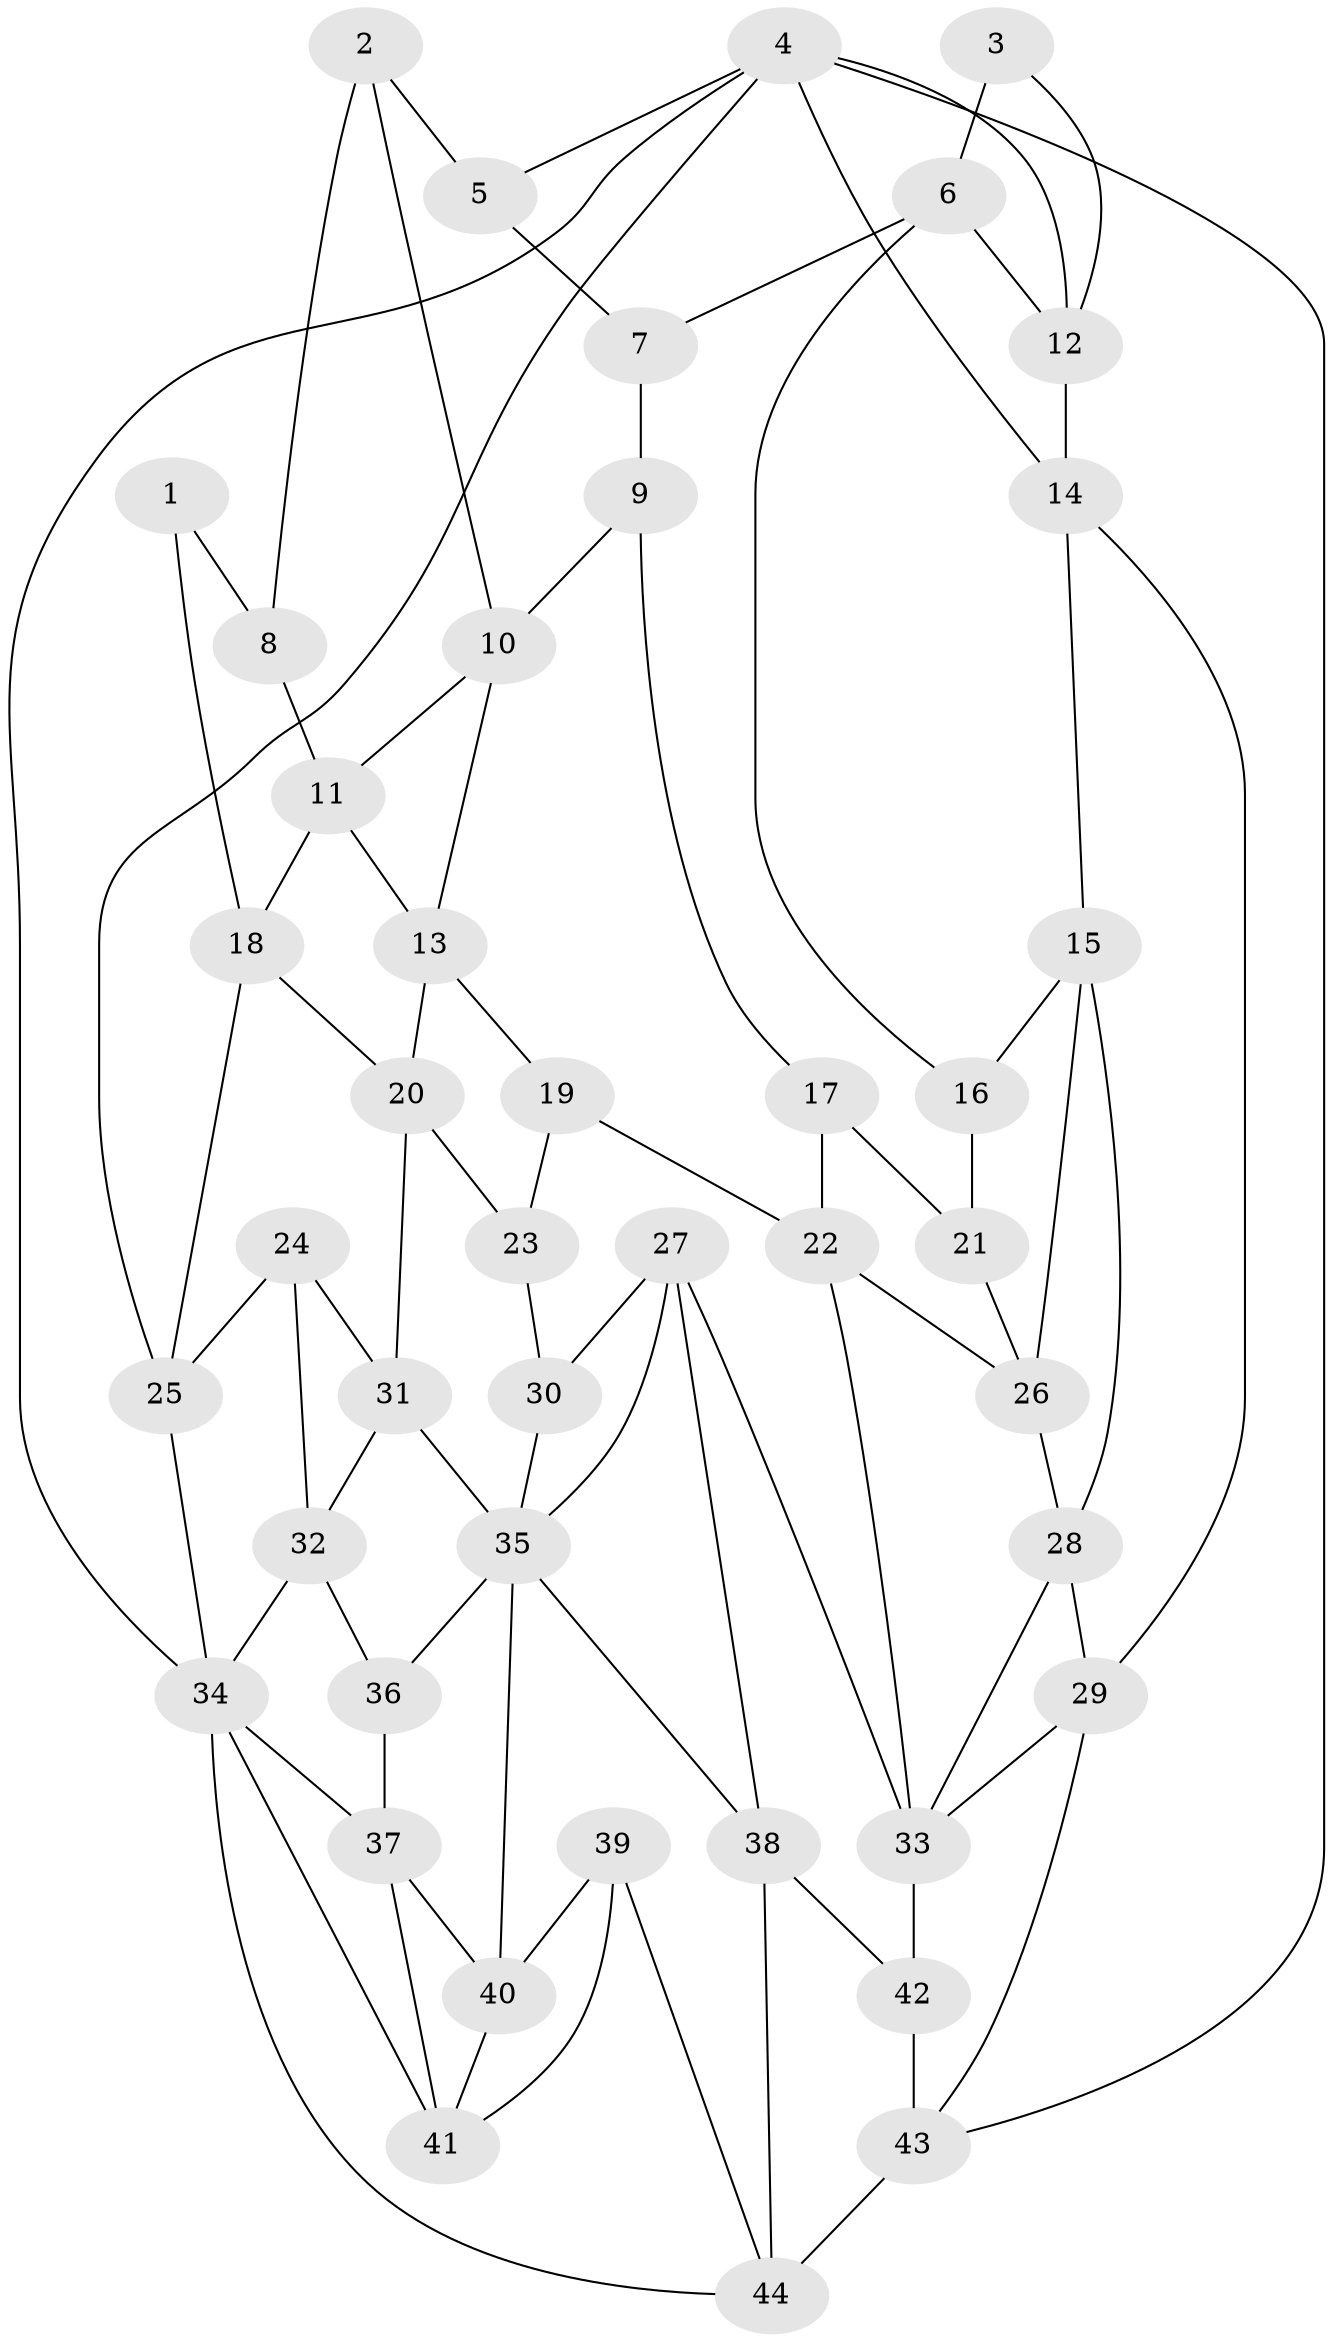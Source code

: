 // original degree distribution, {4: 0.1839080459770115, 6: 0.1724137931034483, 5: 0.6091954022988506, 3: 0.034482758620689655}
// Generated by graph-tools (version 1.1) at 2025/27/03/09/25 03:27:14]
// undirected, 44 vertices, 82 edges
graph export_dot {
graph [start="1"]
  node [color=gray90,style=filled];
  1;
  2;
  3;
  4;
  5;
  6;
  7;
  8;
  9;
  10;
  11;
  12;
  13;
  14;
  15;
  16;
  17;
  18;
  19;
  20;
  21;
  22;
  23;
  24;
  25;
  26;
  27;
  28;
  29;
  30;
  31;
  32;
  33;
  34;
  35;
  36;
  37;
  38;
  39;
  40;
  41;
  42;
  43;
  44;
  1 -- 8 [weight=2.0];
  1 -- 18 [weight=1.0];
  2 -- 5 [weight=1.0];
  2 -- 8 [weight=1.0];
  2 -- 10 [weight=1.0];
  3 -- 6 [weight=1.0];
  3 -- 12 [weight=1.0];
  4 -- 5 [weight=1.0];
  4 -- 12 [weight=1.0];
  4 -- 14 [weight=1.0];
  4 -- 25 [weight=1.0];
  4 -- 34 [weight=1.0];
  4 -- 43 [weight=1.0];
  5 -- 7 [weight=1.0];
  6 -- 7 [weight=1.0];
  6 -- 12 [weight=1.0];
  6 -- 16 [weight=1.0];
  7 -- 9 [weight=2.0];
  8 -- 11 [weight=1.0];
  9 -- 10 [weight=1.0];
  9 -- 17 [weight=1.0];
  10 -- 11 [weight=1.0];
  10 -- 13 [weight=1.0];
  11 -- 13 [weight=1.0];
  11 -- 18 [weight=1.0];
  12 -- 14 [weight=1.0];
  13 -- 19 [weight=1.0];
  13 -- 20 [weight=1.0];
  14 -- 15 [weight=1.0];
  14 -- 29 [weight=1.0];
  15 -- 16 [weight=1.0];
  15 -- 26 [weight=1.0];
  15 -- 28 [weight=1.0];
  16 -- 21 [weight=2.0];
  17 -- 21 [weight=1.0];
  17 -- 22 [weight=1.0];
  18 -- 20 [weight=1.0];
  18 -- 25 [weight=1.0];
  19 -- 22 [weight=1.0];
  19 -- 23 [weight=1.0];
  20 -- 23 [weight=1.0];
  20 -- 31 [weight=1.0];
  21 -- 26 [weight=1.0];
  22 -- 26 [weight=1.0];
  22 -- 33 [weight=1.0];
  23 -- 30 [weight=2.0];
  24 -- 25 [weight=1.0];
  24 -- 31 [weight=1.0];
  24 -- 32 [weight=1.0];
  25 -- 34 [weight=1.0];
  26 -- 28 [weight=1.0];
  27 -- 30 [weight=1.0];
  27 -- 33 [weight=1.0];
  27 -- 35 [weight=1.0];
  27 -- 38 [weight=1.0];
  28 -- 29 [weight=1.0];
  28 -- 33 [weight=1.0];
  29 -- 33 [weight=1.0];
  29 -- 43 [weight=1.0];
  30 -- 35 [weight=1.0];
  31 -- 32 [weight=1.0];
  31 -- 35 [weight=1.0];
  32 -- 34 [weight=1.0];
  32 -- 36 [weight=1.0];
  33 -- 42 [weight=2.0];
  34 -- 37 [weight=1.0];
  34 -- 41 [weight=1.0];
  34 -- 44 [weight=1.0];
  35 -- 36 [weight=1.0];
  35 -- 38 [weight=1.0];
  35 -- 40 [weight=1.0];
  36 -- 37 [weight=1.0];
  37 -- 40 [weight=1.0];
  37 -- 41 [weight=1.0];
  38 -- 42 [weight=1.0];
  38 -- 44 [weight=1.0];
  39 -- 40 [weight=1.0];
  39 -- 41 [weight=1.0];
  39 -- 44 [weight=1.0];
  40 -- 41 [weight=1.0];
  42 -- 43 [weight=1.0];
  43 -- 44 [weight=2.0];
}

